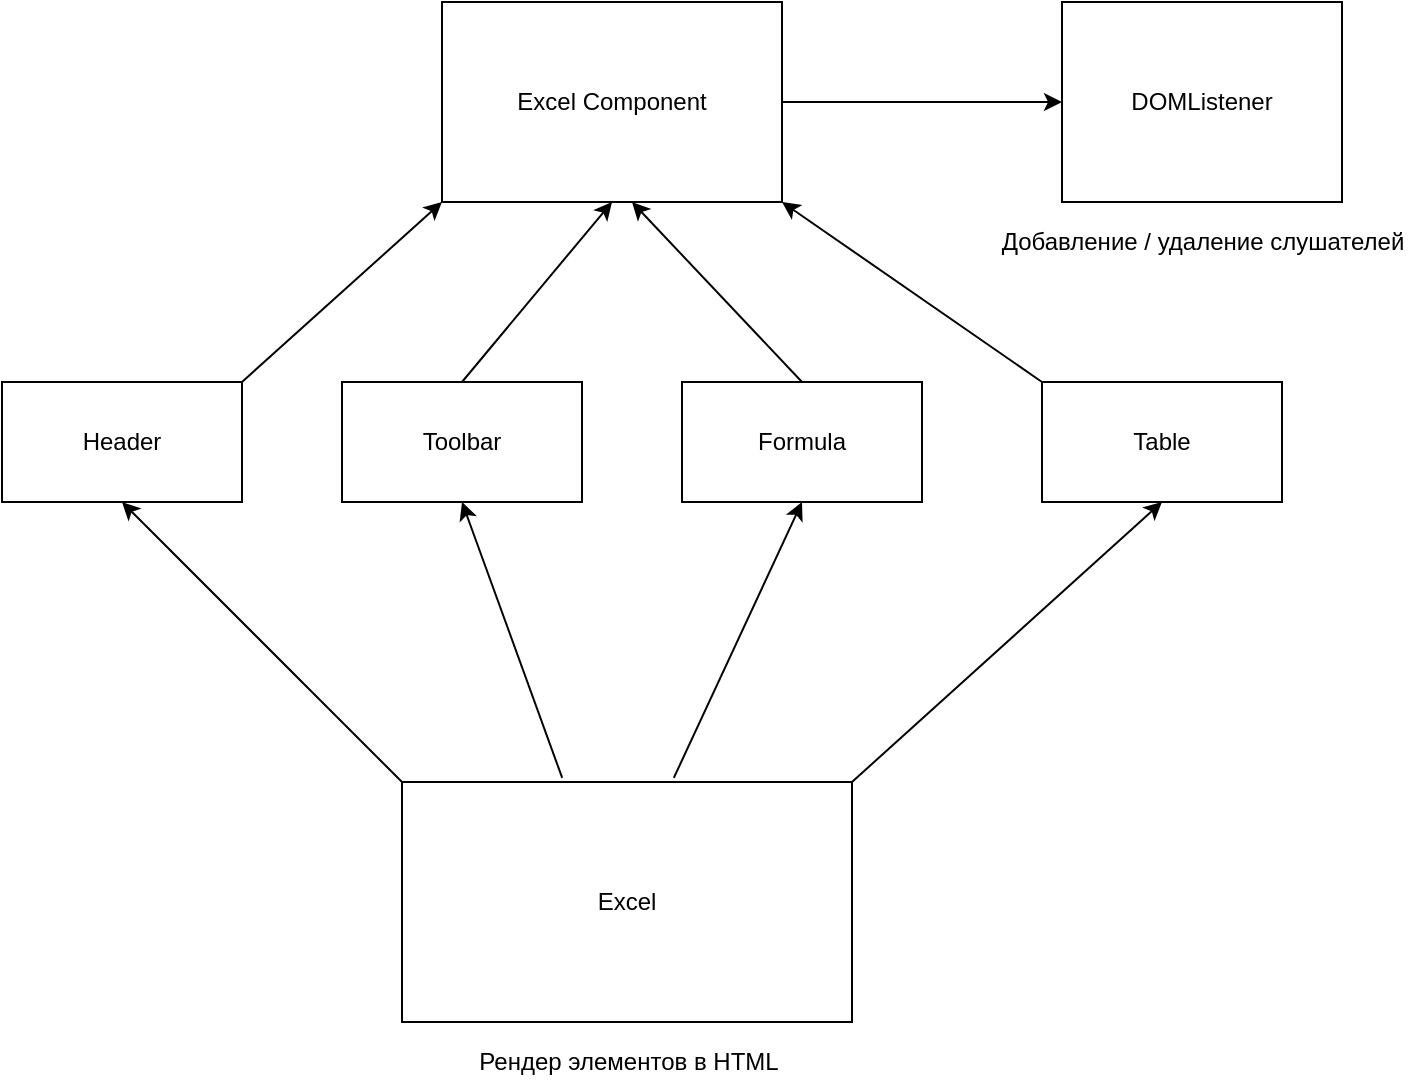 <mxfile version="13.8.7" type="github">
  <diagram id="C5RBs43oDa-KdzZeNtuy" name="Page-1">
    <mxGraphModel dx="1360" dy="843" grid="1" gridSize="10" guides="1" tooltips="1" connect="1" arrows="1" fold="1" page="1" pageScale="1" pageWidth="827" pageHeight="1169" math="0" shadow="0">
      <root>
        <mxCell id="WIyWlLk6GJQsqaUBKTNV-0" />
        <mxCell id="WIyWlLk6GJQsqaUBKTNV-1" parent="WIyWlLk6GJQsqaUBKTNV-0" />
        <mxCell id="vsRuQxq_lsdi0feKm4ai-3" value="" style="edgeStyle=orthogonalEdgeStyle;rounded=0;orthogonalLoop=1;jettySize=auto;html=1;" edge="1" parent="WIyWlLk6GJQsqaUBKTNV-1" source="vsRuQxq_lsdi0feKm4ai-0" target="vsRuQxq_lsdi0feKm4ai-1">
          <mxGeometry relative="1" as="geometry" />
        </mxCell>
        <mxCell id="vsRuQxq_lsdi0feKm4ai-0" value="Excel Component" style="rounded=0;whiteSpace=wrap;html=1;" vertex="1" parent="WIyWlLk6GJQsqaUBKTNV-1">
          <mxGeometry x="300" y="120" width="170" height="100" as="geometry" />
        </mxCell>
        <mxCell id="vsRuQxq_lsdi0feKm4ai-1" value="&lt;div&gt;DOMListener&lt;/div&gt;" style="whiteSpace=wrap;html=1;" vertex="1" parent="WIyWlLk6GJQsqaUBKTNV-1">
          <mxGeometry x="610" y="120" width="140" height="100" as="geometry" />
        </mxCell>
        <mxCell id="vsRuQxq_lsdi0feKm4ai-4" value="Header" style="whiteSpace=wrap;html=1;" vertex="1" parent="WIyWlLk6GJQsqaUBKTNV-1">
          <mxGeometry x="80" y="310" width="120" height="60" as="geometry" />
        </mxCell>
        <mxCell id="vsRuQxq_lsdi0feKm4ai-5" value="Toolbar" style="whiteSpace=wrap;html=1;" vertex="1" parent="WIyWlLk6GJQsqaUBKTNV-1">
          <mxGeometry x="250" y="310" width="120" height="60" as="geometry" />
        </mxCell>
        <mxCell id="vsRuQxq_lsdi0feKm4ai-7" value="Formula" style="whiteSpace=wrap;html=1;" vertex="1" parent="WIyWlLk6GJQsqaUBKTNV-1">
          <mxGeometry x="420" y="310" width="120" height="60" as="geometry" />
        </mxCell>
        <mxCell id="vsRuQxq_lsdi0feKm4ai-9" value="Table" style="whiteSpace=wrap;html=1;" vertex="1" parent="WIyWlLk6GJQsqaUBKTNV-1">
          <mxGeometry x="600" y="310" width="120" height="60" as="geometry" />
        </mxCell>
        <mxCell id="vsRuQxq_lsdi0feKm4ai-13" value="" style="endArrow=classic;html=1;exitX=1;exitY=0;exitDx=0;exitDy=0;entryX=0;entryY=1;entryDx=0;entryDy=0;" edge="1" parent="WIyWlLk6GJQsqaUBKTNV-1" source="vsRuQxq_lsdi0feKm4ai-4" target="vsRuQxq_lsdi0feKm4ai-0">
          <mxGeometry width="50" height="50" relative="1" as="geometry">
            <mxPoint x="200" y="290" as="sourcePoint" />
            <mxPoint x="250" y="240" as="targetPoint" />
          </mxGeometry>
        </mxCell>
        <mxCell id="vsRuQxq_lsdi0feKm4ai-14" value="" style="endArrow=classic;html=1;exitX=0.5;exitY=0;exitDx=0;exitDy=0;entryX=0.5;entryY=1;entryDx=0;entryDy=0;" edge="1" parent="WIyWlLk6GJQsqaUBKTNV-1" source="vsRuQxq_lsdi0feKm4ai-5" target="vsRuQxq_lsdi0feKm4ai-0">
          <mxGeometry width="50" height="50" relative="1" as="geometry">
            <mxPoint x="300" y="290.0" as="sourcePoint" />
            <mxPoint x="350" y="240" as="targetPoint" />
          </mxGeometry>
        </mxCell>
        <mxCell id="vsRuQxq_lsdi0feKm4ai-16" value="" style="endArrow=classic;html=1;" edge="1" parent="WIyWlLk6GJQsqaUBKTNV-1">
          <mxGeometry width="50" height="50" relative="1" as="geometry">
            <mxPoint x="480" y="310.0" as="sourcePoint" />
            <mxPoint x="395" y="220" as="targetPoint" />
          </mxGeometry>
        </mxCell>
        <mxCell id="vsRuQxq_lsdi0feKm4ai-17" value="" style="endArrow=classic;html=1;entryX=1;entryY=1;entryDx=0;entryDy=0;" edge="1" parent="WIyWlLk6GJQsqaUBKTNV-1" target="vsRuQxq_lsdi0feKm4ai-0">
          <mxGeometry width="50" height="50" relative="1" as="geometry">
            <mxPoint x="600" y="310.0" as="sourcePoint" />
            <mxPoint x="507.5" y="220.0" as="targetPoint" />
          </mxGeometry>
        </mxCell>
        <mxCell id="vsRuQxq_lsdi0feKm4ai-18" value="Excel" style="whiteSpace=wrap;html=1;" vertex="1" parent="WIyWlLk6GJQsqaUBKTNV-1">
          <mxGeometry x="280" y="510" width="225" height="120" as="geometry" />
        </mxCell>
        <mxCell id="vsRuQxq_lsdi0feKm4ai-20" value="" style="endArrow=classic;html=1;exitX=0;exitY=0;exitDx=0;exitDy=0;entryX=0.5;entryY=1;entryDx=0;entryDy=0;" edge="1" parent="WIyWlLk6GJQsqaUBKTNV-1" source="vsRuQxq_lsdi0feKm4ai-18" target="vsRuQxq_lsdi0feKm4ai-4">
          <mxGeometry width="50" height="50" relative="1" as="geometry">
            <mxPoint x="170" y="510" as="sourcePoint" />
            <mxPoint x="270" y="420" as="targetPoint" />
          </mxGeometry>
        </mxCell>
        <mxCell id="vsRuQxq_lsdi0feKm4ai-21" value="" style="endArrow=classic;html=1;exitX=0.356;exitY=-0.017;exitDx=0;exitDy=0;entryX=0.5;entryY=1;entryDx=0;entryDy=0;exitPerimeter=0;" edge="1" parent="WIyWlLk6GJQsqaUBKTNV-1" source="vsRuQxq_lsdi0feKm4ai-18" target="vsRuQxq_lsdi0feKm4ai-5">
          <mxGeometry width="50" height="50" relative="1" as="geometry">
            <mxPoint x="295" y="490" as="sourcePoint" />
            <mxPoint x="370" y="400" as="targetPoint" />
          </mxGeometry>
        </mxCell>
        <mxCell id="vsRuQxq_lsdi0feKm4ai-22" value="" style="endArrow=classic;html=1;exitX=0.604;exitY=-0.017;exitDx=0;exitDy=0;exitPerimeter=0;entryX=0.5;entryY=1;entryDx=0;entryDy=0;" edge="1" parent="WIyWlLk6GJQsqaUBKTNV-1" source="vsRuQxq_lsdi0feKm4ai-18" target="vsRuQxq_lsdi0feKm4ai-7">
          <mxGeometry width="50" height="50" relative="1" as="geometry">
            <mxPoint x="465" y="490" as="sourcePoint" />
            <mxPoint x="380" y="400" as="targetPoint" />
          </mxGeometry>
        </mxCell>
        <mxCell id="vsRuQxq_lsdi0feKm4ai-23" value="" style="endArrow=classic;html=1;entryX=0.5;entryY=1;entryDx=0;entryDy=0;exitX=1;exitY=0;exitDx=0;exitDy=0;" edge="1" parent="WIyWlLk6GJQsqaUBKTNV-1" source="vsRuQxq_lsdi0feKm4ai-18" target="vsRuQxq_lsdi0feKm4ai-9">
          <mxGeometry width="50" height="50" relative="1" as="geometry">
            <mxPoint x="650" y="500" as="sourcePoint" />
            <mxPoint x="520" y="410" as="targetPoint" />
          </mxGeometry>
        </mxCell>
        <mxCell id="vsRuQxq_lsdi0feKm4ai-24" value="Рендер элементов в HTML" style="text;html=1;align=center;verticalAlign=middle;resizable=0;points=[];autosize=1;" vertex="1" parent="WIyWlLk6GJQsqaUBKTNV-1">
          <mxGeometry x="307.5" y="640" width="170" height="20" as="geometry" />
        </mxCell>
        <mxCell id="vsRuQxq_lsdi0feKm4ai-25" value="Добавление / удаление слушателей" style="text;html=1;align=center;verticalAlign=middle;resizable=0;points=[];autosize=1;" vertex="1" parent="WIyWlLk6GJQsqaUBKTNV-1">
          <mxGeometry x="570" y="230" width="220" height="20" as="geometry" />
        </mxCell>
      </root>
    </mxGraphModel>
  </diagram>
</mxfile>
